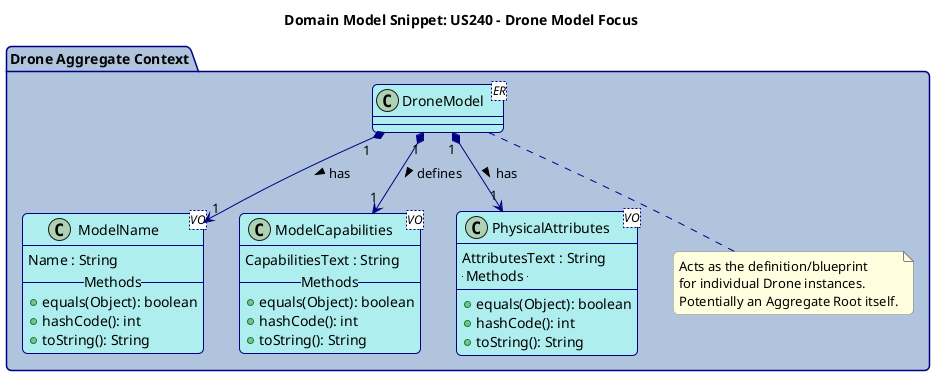 @startuml
title Domain Model Snippet: US240 - Drone Model Focus

skinparam handwritten false
skinparam shadowing false
skinparam roundcorner 10
skinparam class {
    BackgroundColor PaleTurquoise
    ArrowColor Navy
    BorderColor Navy
    BorderThickness 1
}
skinparam note {
    BackgroundColor LightYellow
    BorderColor Gray
}
skinparam package {
    BackgroundColor LightSteelBlue
    BorderColor Navy
    FontColor Navy
}

package "Drone Aggregate Context" <<Folder>> {

    class DroneModel <ER> {
    }

    class ModelName <VO> {
      Name : String
      -- Methods --
      + equals(Object): boolean
      + hashCode(): int
      + toString(): String
    }

    class ModelCapabilities <VO> {
      CapabilitiesText : String
      -- Methods --
      + equals(Object): boolean
      + hashCode(): int
      + toString(): String
    }

     class PhysicalAttributes <VO> {
      AttributesText : String
       -- Methods --
      + equals(Object): boolean
      + hashCode(): int
      + toString(): String
    }

    DroneModel "1" *--> "1" ModelName : has >
    DroneModel "1" *--> "1" ModelCapabilities : defines >
    DroneModel "1" *--> "1" PhysicalAttributes : has >

     note bottom of DroneModel
      Acts as the definition/blueprint
      for individual Drone instances.
      Potentially an Aggregate Root itself.
     end note

}

@enduml